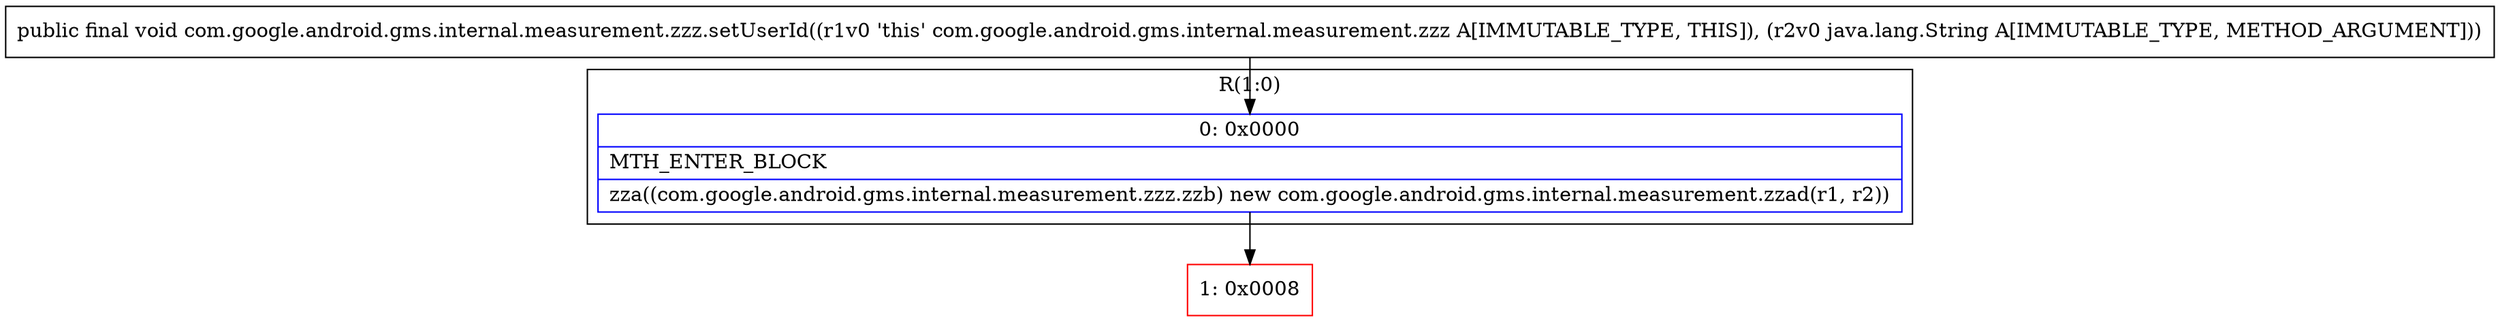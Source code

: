 digraph "CFG forcom.google.android.gms.internal.measurement.zzz.setUserId(Ljava\/lang\/String;)V" {
subgraph cluster_Region_959962658 {
label = "R(1:0)";
node [shape=record,color=blue];
Node_0 [shape=record,label="{0\:\ 0x0000|MTH_ENTER_BLOCK\l|zza((com.google.android.gms.internal.measurement.zzz.zzb) new com.google.android.gms.internal.measurement.zzad(r1, r2))\l}"];
}
Node_1 [shape=record,color=red,label="{1\:\ 0x0008}"];
MethodNode[shape=record,label="{public final void com.google.android.gms.internal.measurement.zzz.setUserId((r1v0 'this' com.google.android.gms.internal.measurement.zzz A[IMMUTABLE_TYPE, THIS]), (r2v0 java.lang.String A[IMMUTABLE_TYPE, METHOD_ARGUMENT])) }"];
MethodNode -> Node_0;
Node_0 -> Node_1;
}

